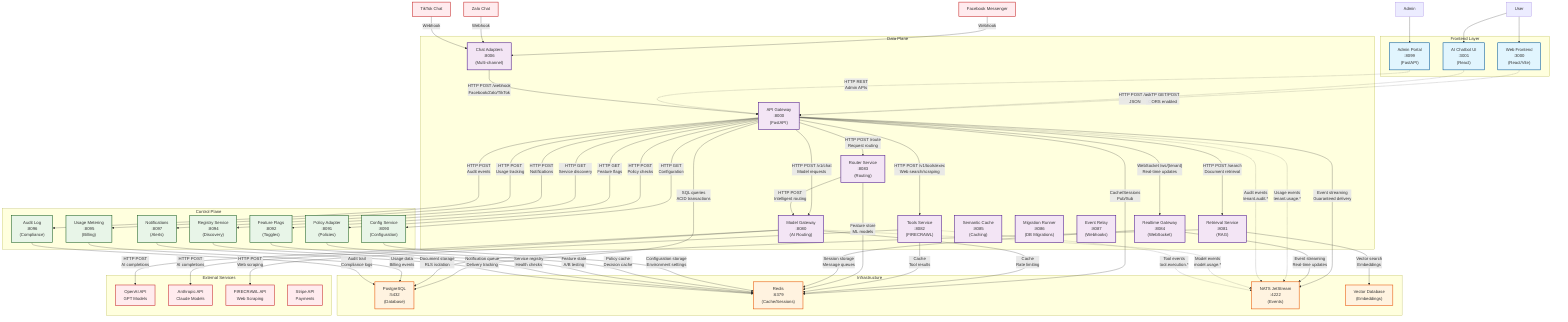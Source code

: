 graph TB
    %% External Dependencies
    subgraph "External Services"
        OpenAI["OpenAI API<br/>GPT Models"]
        Anthropic["Anthropic API<br/>Claude Models"]
        FIRECRAWL["FIRECRAWL API<br/>Web Scraping"]
        Stripe["Stripe API<br/>Payments"]
    end

    %% Infrastructure
    subgraph "Infrastructure"
        Postgres["PostgreSQL<br/>:5432<br/>(Database)"]
        Redis["Redis<br/>:6379<br/>(Cache/Sessions)"]
        NATS["NATS JetStream<br/>:4222<br/>(Events)"]
        VectorDB["Vector Database<br/>(Embeddings)"]
    end

    %% Frontend Services
    subgraph "Frontend Layer"
        WebFrontend["Web Frontend<br/>:3000<br/>(React/Vite)"]
        ChatbotUI["AI Chatbot UI<br/>:3001<br/>(React)"]
        AdminPortal["Admin Portal<br/>:8099<br/>(FastAPI)"]
    end

    %% Data Plane Services
    subgraph "Data Plane"
        APIGateway["API Gateway<br/>:8000<br/>(FastAPI)"]
        ModelGateway["Model Gateway<br/>:8080<br/>(AI Routing)"]
        RetrievalService["Retrieval Service<br/>:8081<br/>(RAG)"]
        ToolsService["Tools Service<br/>:8082<br/>(FIRECRAWL)"]
        RouterService["Router Service<br/>:8083<br/>(Routing)"]
        RealtimeGateway["Realtime Gateway<br/>:8084<br/>(WebSocket)"]
        ChatAdapters["Chat Adapters<br/>:8006<br/>(Multi-channel)"]
        SemanticCache["Semantic Cache<br/>:8085<br/>(Caching)"]
        MigrationRunner["Migration Runner<br/>:8086<br/>(DB Migrations)"]
        EventRelay["Event Relay<br/>:8087<br/>(Webhooks)"]
    end

    %% Control Plane Services
    subgraph "Control Plane"
        ConfigService["Config Service<br/>:8090<br/>(Configuration)"]
        PolicyAdapter["Policy Adapter<br/>:8091<br/>(Policies)"]
        FeatureFlags["Feature Flags<br/>:8092<br/>(Toggles)"]
        RegistryService["Registry Service<br/>:8094<br/>(Discovery)"]
        UsageMetering["Usage Metering<br/>:8095<br/>(Billing)"]
        AuditLog["Audit Log<br/>:8096<br/>(Compliance)"]
        Notifications["Notifications<br/>:8097<br/>(Alerts)"]
    end

    %% User Interactions
    User --> WebFrontend
    User --> ChatbotUI
    Admin --> AdminPortal

    %% Frontend to API Gateway
    WebFrontend -.->|"HTTP GET/POST<br/>CORS enabled"| APIGateway
    ChatbotUI -.->|"HTTP POST /ask<br/>JSON"| APIGateway
    AdminPortal -.->|"HTTP REST<br/>Admin APIs"| APIGateway

    %% API Gateway to Data Plane
    APIGateway -->|"HTTP POST /v1/chat<br/>Model requests"| ModelGateway
    APIGateway -->|"HTTP POST /v1/tools/exec<br/>Web search/scraping"| ToolsService
    APIGateway -->|"HTTP POST /search<br/>Document retrieval"| RetrievalService
    APIGateway -->|"HTTP POST /route<br/>Request routing"| RouterService
    APIGateway -->|"WebSocket /ws/{tenant}<br/>Real-time updates"| RealtimeGateway

    %% Data Plane Internal Communication
    ModelGateway -->|"HTTP POST<br/>AI completions"| OpenAI
    ModelGateway -->|"HTTP POST<br/>AI completions"| Anthropic
    ToolsService -->|"HTTP POST<br/>Web scraping"| FIRECRAWL
    RouterService -->|"HTTP POST<br/>Intelligent routing"| ModelGateway
    RetrievalService -->|"Vector search<br/>Embeddings"| VectorDB

    %% Chat Adapters External Integration
    ChatAdapters -->|"HTTP POST /webhook<br/>Facebook/Zalo/TikTok"| APIGateway
    Facebook["Facebook Messenger"] -->|"Webhook"| ChatAdapters
    Zalo["Zalo Chat"] -->|"Webhook"| ChatAdapters
    TikTok["TikTok Chat"] -->|"Webhook"| ChatAdapters

    %% Control Plane Interactions
    APIGateway -->|"HTTP GET<br/>Configuration"| ConfigService
    APIGateway -->|"HTTP POST<br/>Policy checks"| PolicyAdapter
    APIGateway -->|"HTTP GET<br/>Feature flags"| FeatureFlags
    APIGateway -->|"HTTP GET<br/>Service discovery"| RegistryService
    APIGateway -->|"HTTP POST<br/>Usage tracking"| UsageMetering
    APIGateway -->|"HTTP POST<br/>Audit events"| AuditLog
    APIGateway -->|"HTTP POST<br/>Notifications"| Notifications

    %% Infrastructure Dependencies
    APIGateway -->|"SQL queries<br/>ACID transactions"| Postgres
    APIGateway -->|"Cache/Sessions<br/>Pub/Sub"| Redis
    APIGateway -->|"Event streaming<br/>Guaranteed delivery"| NATS

    ModelGateway -->|"Cache<br/>Rate limiting"| Redis
    RetrievalService -->|"Document storage<br/>RLS isolation"| Postgres
    ToolsService -->|"Cache<br/>Tool results"| Redis
    RouterService -->|"Feature store<br/>ML models"| Redis
    RealtimeGateway -->|"Session storage<br/>Message queues"| Redis
    RealtimeGateway -->|"Event streaming<br/>Real-time updates"| NATS

    %% Control Plane Infrastructure
    ConfigService -->|"Configuration storage<br/>Environment settings"| Redis
    PolicyAdapter -->|"Policy cache<br/>Decision cache"| Redis
    FeatureFlags -->|"Feature state<br/>A/B testing"| Redis
    RegistryService -->|"Service registry<br/>Health checks"| Redis
    UsageMetering -->|"Usage data<br/>Billing events"| Postgres
    AuditLog -->|"Audit trail<br/>Compliance logs"| Postgres
    Notifications -->|"Notification queue<br/>Delivery tracking"| Redis

    %% Event Flows
    APIGateway -.->|"Usage events<br/>tenant.usage.*"| NATS
    APIGateway -.->|"Audit events<br/>tenant.audit.*"| NATS
    ModelGateway -.->|"Model events<br/>model.usage.*"| NATS
    ToolsService -.->|"Tool events<br/>tool.execution.*"| NATS

    %% Styling
    classDef frontend fill:#e1f5fe,stroke:#01579b,stroke-width:2px
    classDef dataplane fill:#f3e5f5,stroke:#4a148c,stroke-width:2px
    classDef controlplane fill:#e8f5e8,stroke:#1b5e20,stroke-width:2px
    classDef infrastructure fill:#fff3e0,stroke:#e65100,stroke-width:2px
    classDef external fill:#ffebee,stroke:#c62828,stroke-width:2px

    class WebFrontend,ChatbotUI,AdminPortal frontend
    class APIGateway,ModelGateway,RetrievalService,ToolsService,RouterService,RealtimeGateway,ChatAdapters,SemanticCache,MigrationRunner,EventRelay dataplane
    class ConfigService,PolicyAdapter,FeatureFlags,RegistryService,UsageMetering,AuditLog,Notifications controlplane
    class Postgres,Redis,NATS,VectorDB infrastructure
    class OpenAI,Anthropic,FIRECRAWL,Stripe,Facebook,Zalo,TikTok external